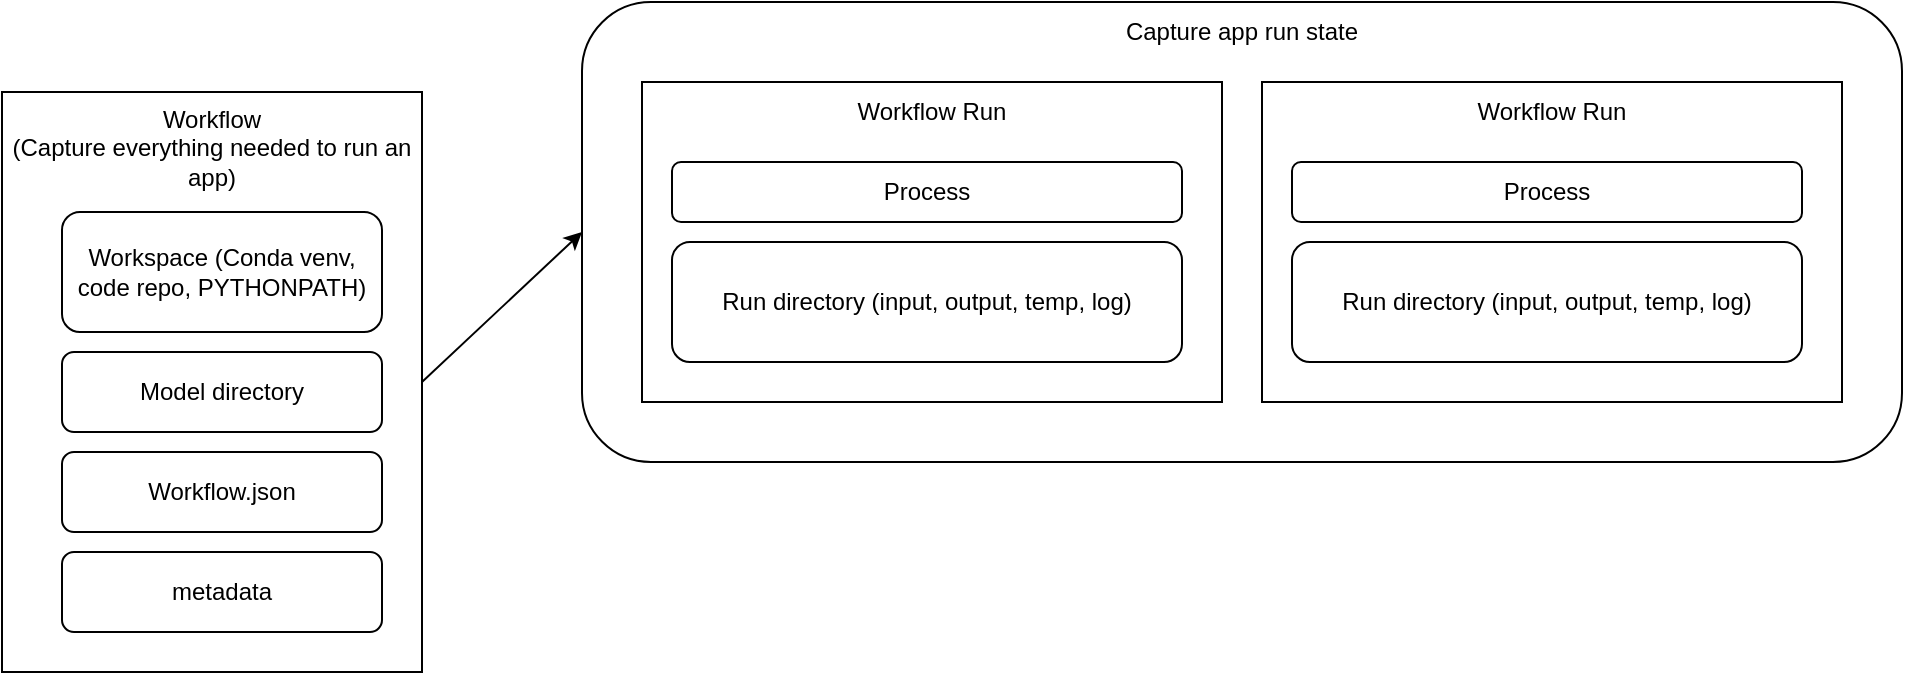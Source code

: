 <mxfile>
    <diagram id="gLNbR0nSHMRnbHvfJ-Zm" name="Page-1">
        <mxGraphModel dx="1024" dy="932" grid="1" gridSize="10" guides="1" tooltips="1" connect="1" arrows="1" fold="1" page="1" pageScale="1" pageWidth="850" pageHeight="1100" math="0" shadow="0">
            <root>
                <mxCell id="0"/>
                <mxCell id="1" parent="0"/>
                <mxCell id="18" value="" style="rounded=1;whiteSpace=wrap;html=1;" vertex="1" parent="1">
                    <mxGeometry x="410" y="310" width="660" height="230" as="geometry"/>
                </mxCell>
                <mxCell id="2" value="" style="rounded=0;whiteSpace=wrap;html=1;" vertex="1" parent="1">
                    <mxGeometry x="120" y="355" width="210" height="290" as="geometry"/>
                </mxCell>
                <mxCell id="3" value="Workflow &lt;br&gt;(Capture everything needed to run an app)" style="text;html=1;strokeColor=none;fillColor=none;align=center;verticalAlign=middle;whiteSpace=wrap;rounded=0;" vertex="1" parent="1">
                    <mxGeometry x="120" y="355" width="210" height="55" as="geometry"/>
                </mxCell>
                <mxCell id="4" value="" style="rounded=0;whiteSpace=wrap;html=1;" vertex="1" parent="1">
                    <mxGeometry x="440" y="350" width="290" height="160" as="geometry"/>
                </mxCell>
                <mxCell id="5" value="Workflow Run" style="text;html=1;strokeColor=none;fillColor=none;align=center;verticalAlign=middle;whiteSpace=wrap;rounded=0;" vertex="1" parent="1">
                    <mxGeometry x="530" y="350" width="110" height="30" as="geometry"/>
                </mxCell>
                <mxCell id="6" value="Process" style="rounded=1;whiteSpace=wrap;html=1;" vertex="1" parent="1">
                    <mxGeometry x="455" y="390" width="255" height="30" as="geometry"/>
                </mxCell>
                <mxCell id="7" value="Run directory (input, output, temp, log)" style="rounded=1;whiteSpace=wrap;html=1;" vertex="1" parent="1">
                    <mxGeometry x="455" y="430" width="255" height="60" as="geometry"/>
                </mxCell>
                <mxCell id="8" value="Workspace (Conda venv, code repo, PYTHONPATH)" style="rounded=1;whiteSpace=wrap;html=1;" vertex="1" parent="1">
                    <mxGeometry x="150" y="415" width="160" height="60" as="geometry"/>
                </mxCell>
                <mxCell id="9" value="Model directory" style="rounded=1;whiteSpace=wrap;html=1;" vertex="1" parent="1">
                    <mxGeometry x="150" y="485" width="160" height="40" as="geometry"/>
                </mxCell>
                <mxCell id="10" value="Workflow.json" style="rounded=1;whiteSpace=wrap;html=1;" vertex="1" parent="1">
                    <mxGeometry x="150" y="535" width="160" height="40" as="geometry"/>
                </mxCell>
                <mxCell id="11" value="metadata" style="rounded=1;whiteSpace=wrap;html=1;" vertex="1" parent="1">
                    <mxGeometry x="150" y="585" width="160" height="40" as="geometry"/>
                </mxCell>
                <mxCell id="12" value="" style="rounded=0;whiteSpace=wrap;html=1;" vertex="1" parent="1">
                    <mxGeometry x="750" y="350" width="290" height="160" as="geometry"/>
                </mxCell>
                <mxCell id="13" value="Workflow Run" style="text;html=1;strokeColor=none;fillColor=none;align=center;verticalAlign=middle;whiteSpace=wrap;rounded=0;" vertex="1" parent="1">
                    <mxGeometry x="840" y="350" width="110" height="30" as="geometry"/>
                </mxCell>
                <mxCell id="14" value="Process" style="rounded=1;whiteSpace=wrap;html=1;" vertex="1" parent="1">
                    <mxGeometry x="765" y="390" width="255" height="30" as="geometry"/>
                </mxCell>
                <mxCell id="15" value="Run directory (input, output, temp, log)" style="rounded=1;whiteSpace=wrap;html=1;" vertex="1" parent="1">
                    <mxGeometry x="765" y="430" width="255" height="60" as="geometry"/>
                </mxCell>
                <mxCell id="16" value="" style="endArrow=classic;html=1;exitX=1;exitY=0.5;exitDx=0;exitDy=0;entryX=0;entryY=0.5;entryDx=0;entryDy=0;" edge="1" parent="1" source="2" target="18">
                    <mxGeometry width="50" height="50" relative="1" as="geometry">
                        <mxPoint x="470" y="630" as="sourcePoint"/>
                        <mxPoint x="520" y="580" as="targetPoint"/>
                    </mxGeometry>
                </mxCell>
                <mxCell id="19" value="Capture app run state" style="text;html=1;strokeColor=none;fillColor=none;align=center;verticalAlign=middle;whiteSpace=wrap;rounded=0;" vertex="1" parent="1">
                    <mxGeometry x="625" y="310" width="230" height="30" as="geometry"/>
                </mxCell>
            </root>
        </mxGraphModel>
    </diagram>
</mxfile>